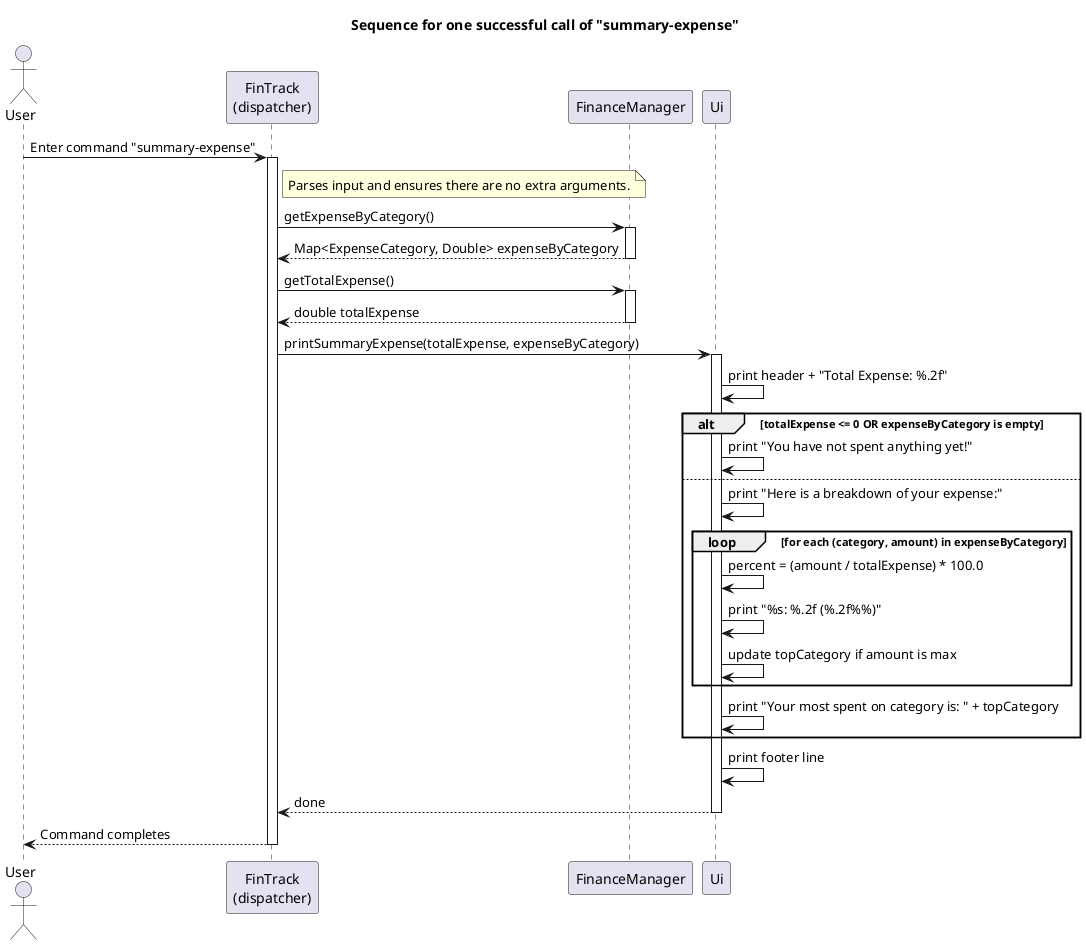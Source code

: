 @startuml
title Sequence for one successful call of "summary-expense"

actor User
participant "FinTrack\n(dispatcher)" as FinTrack
participant "FinanceManager" as FM
participant "Ui" as Ui

User -> FinTrack: Enter command "summary-expense"
activate FinTrack

note right of FinTrack
Parses input and ensures there are no extra arguments.
end note

FinTrack -> FM: getExpenseByCategory()
activate FM
FM --> FinTrack: Map<ExpenseCategory, Double> expenseByCategory
deactivate FM

FinTrack -> FM: getTotalExpense()
activate FM
FM --> FinTrack: double totalExpense
deactivate FM

FinTrack -> Ui: printSummaryExpense(totalExpense, expenseByCategory)
activate Ui
Ui -> Ui: print header + "Total Expense: %.2f"

alt totalExpense <= 0 OR expenseByCategory is empty
  Ui -> Ui: print "You have not spent anything yet!"
else
  Ui -> Ui: print "Here is a breakdown of your expense:"
  loop for each (category, amount) in expenseByCategory
    Ui -> Ui: percent = (amount / totalExpense) * 100.0
    Ui -> Ui: print "%s: %.2f (%.2f%%)"
    Ui -> Ui: update topCategory if amount is max
  end
  Ui -> Ui: print "Your most spent on category is: " + topCategory
end
Ui -> Ui: print footer line
Ui --> FinTrack: done
deactivate Ui

FinTrack --> User: Command completes
deactivate FinTrack

@enduml
